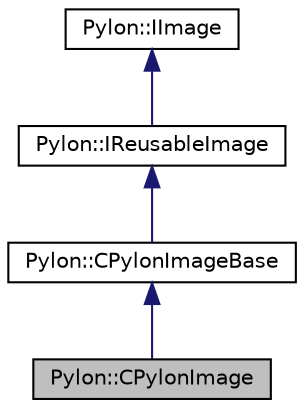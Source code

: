 digraph "Pylon::CPylonImage"
{
  edge [fontname="Helvetica",fontsize="10",labelfontname="Helvetica",labelfontsize="10"];
  node [fontname="Helvetica",fontsize="10",shape=record];
  Node1 [label="Pylon::CPylonImage",height=0.2,width=0.4,color="black", fillcolor="grey75", style="filled", fontcolor="black"];
  Node2 -> Node1 [dir="back",color="midnightblue",fontsize="10",style="solid",fontname="Helvetica"];
  Node2 [label="Pylon::CPylonImageBase",height=0.2,width=0.4,color="black", fillcolor="white", style="filled",URL="$class_pylon_1_1_c_pylon_image_base.html",tooltip="Provides basic functionality for pylon image classes. "];
  Node3 -> Node2 [dir="back",color="midnightblue",fontsize="10",style="solid",fontname="Helvetica"];
  Node3 [label="Pylon::IReusableImage",height=0.2,width=0.4,color="black", fillcolor="white", style="filled",URL="$struct_pylon_1_1_i_reusable_image.html",tooltip="Extends the IImage interface to be able to reuse the image&#39;s resources to represent a different image..."];
  Node4 -> Node3 [dir="back",color="midnightblue",fontsize="10",style="solid",fontname="Helvetica"];
  Node4 [label="Pylon::IImage",height=0.2,width=0.4,color="black", fillcolor="white", style="filled",URL="$struct_pylon_1_1_i_image.html",tooltip="Usable to access image properties and image buffer. "];
}
